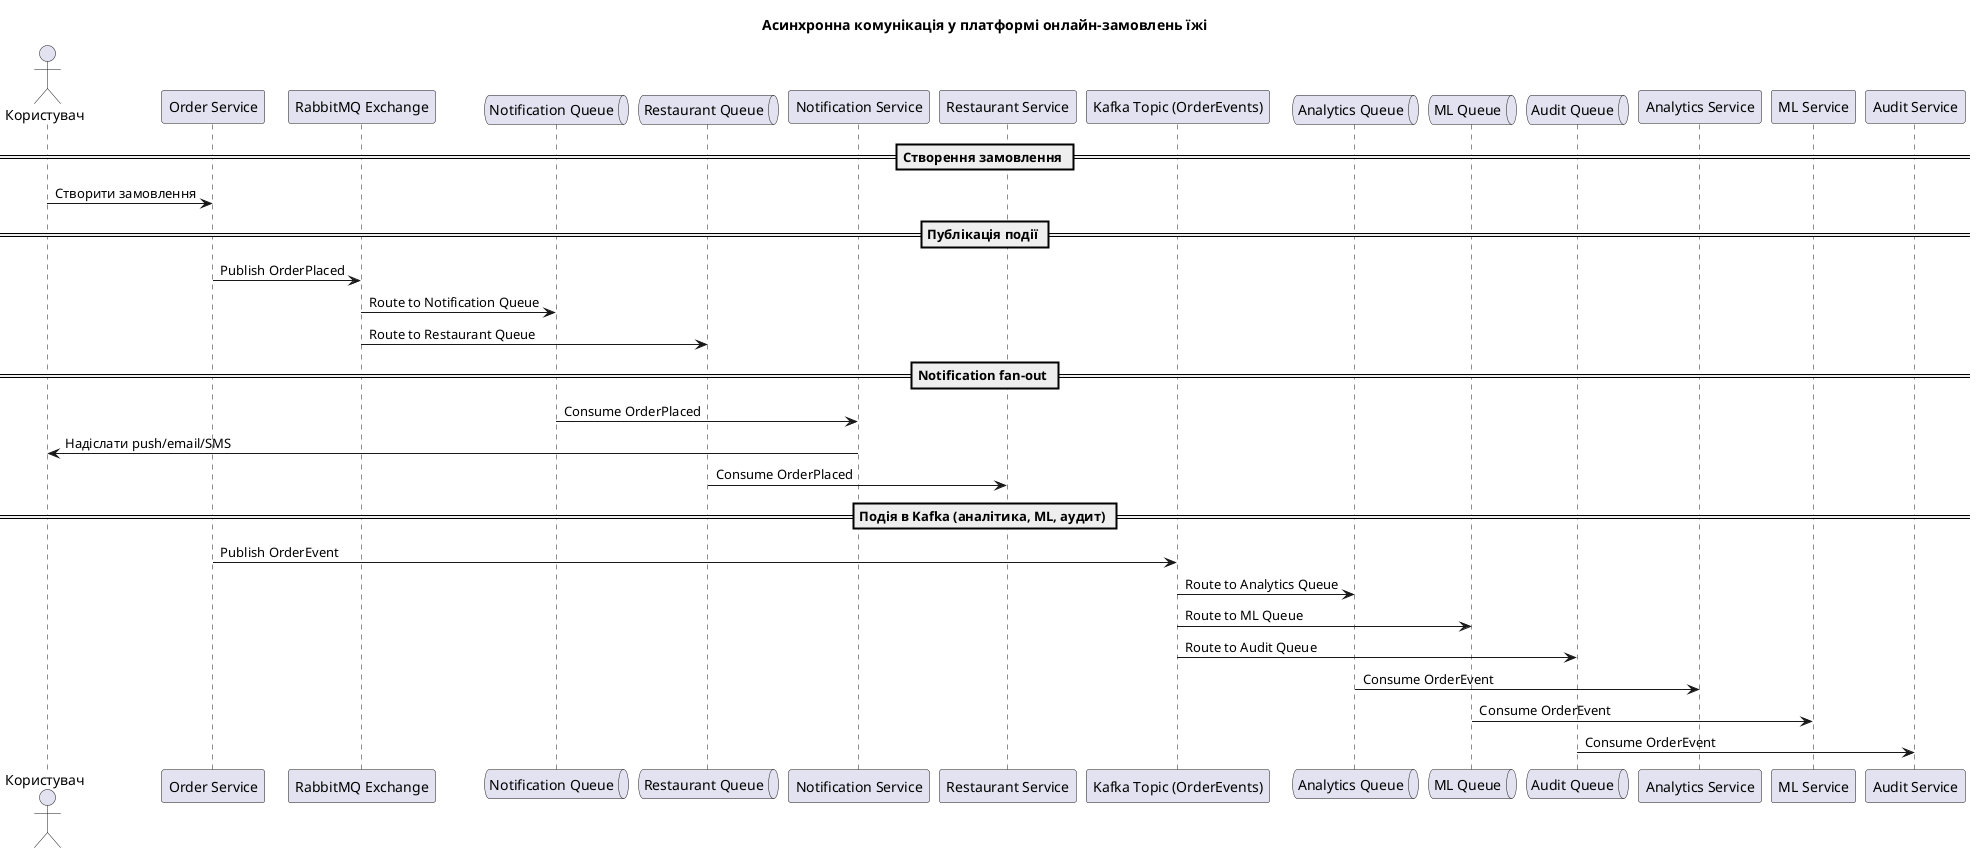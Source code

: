 @startuml
title Асинхронна комунікація у платформі онлайн-замовлень їжі

actor "Користувач" as User
participant "Order Service" as Order
participant "RabbitMQ Exchange" as RMQ
queue "Notification Queue" as NQ
queue "Restaurant Queue" as RQ
participant "Notification Service" as Notify
participant "Restaurant Service" as Resto
participant "Kafka Topic (OrderEvents)" as Kafka
queue "Analytics Queue" as AQ
queue "ML Queue" as MLQ
queue "Audit Queue" as AuditQ
participant "Analytics Service" as Analytics
participant "ML Service" as ML
participant "Audit Service" as Audit

== Створення замовлення ==
User -> Order : Створити замовлення

== Публікація події ==
Order -> RMQ : Publish OrderPlaced
RMQ -> NQ : Route to Notification Queue
RMQ -> RQ : Route to Restaurant Queue

== Notification fan-out ==
NQ -> Notify : Consume OrderPlaced
Notify -> User : Надіслати push/email/SMS

RQ -> Resto : Consume OrderPlaced

== Подія в Kafka (аналітика, ML, аудит) ==
Order -> Kafka : Publish OrderEvent

Kafka -> AQ : Route to Analytics Queue
Kafka -> MLQ : Route to ML Queue
Kafka -> AuditQ : Route to Audit Queue

AQ -> Analytics : Consume OrderEvent
MLQ -> ML : Consume OrderEvent
AuditQ -> Audit : Consume OrderEvent

@enduml